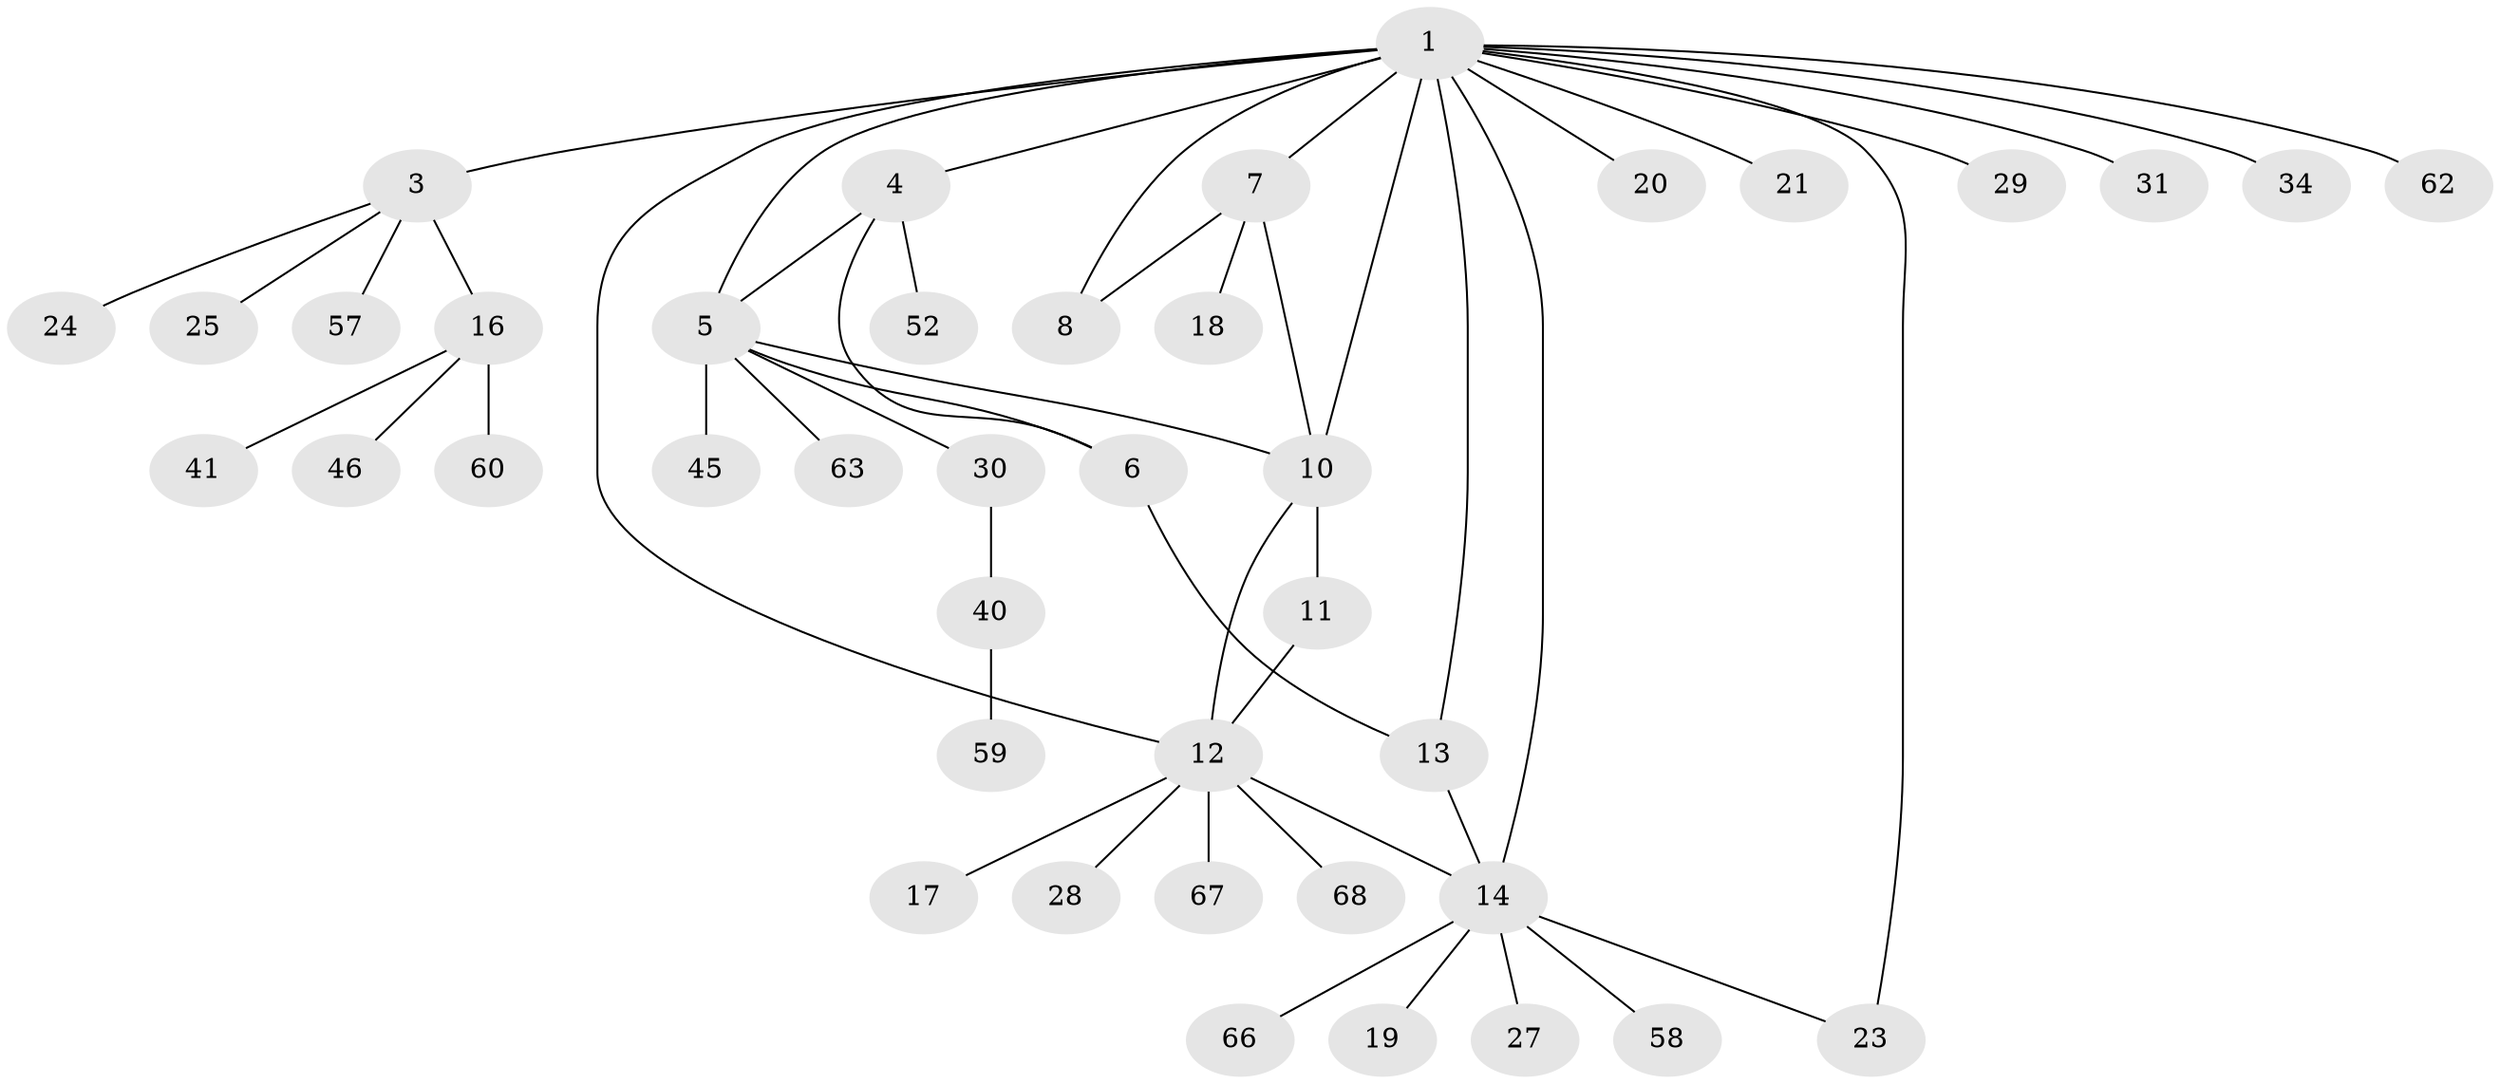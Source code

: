 // original degree distribution, {4: 0.07246376811594203, 5: 0.07246376811594203, 6: 0.014492753623188406, 8: 0.014492753623188406, 2: 0.2028985507246377, 14: 0.014492753623188406, 10: 0.014492753623188406, 9: 0.014492753623188406, 1: 0.5507246376811594, 3: 0.028985507246376812}
// Generated by graph-tools (version 1.1) at 2025/19/03/04/25 18:19:34]
// undirected, 41 vertices, 51 edges
graph export_dot {
graph [start="1"]
  node [color=gray90,style=filled];
  1 [super="+2"];
  3;
  4;
  5 [super="+35+42+26"];
  6 [super="+38+44"];
  7;
  8;
  10;
  11;
  12 [super="+54+39"];
  13 [super="+22"];
  14 [super="+69+15"];
  16 [super="+55+37+51"];
  17;
  18;
  19;
  20;
  21 [super="+36"];
  23;
  24;
  25;
  27;
  28 [super="+33"];
  29;
  30;
  31;
  34;
  40;
  41;
  45;
  46;
  52;
  57;
  58;
  59;
  60;
  62;
  63;
  66;
  67;
  68;
  1 -- 3 [weight=2];
  1 -- 5 [weight=2];
  1 -- 12;
  1 -- 4;
  1 -- 7;
  1 -- 8;
  1 -- 10;
  1 -- 13;
  1 -- 14;
  1 -- 20;
  1 -- 21;
  1 -- 23;
  1 -- 29;
  1 -- 31;
  1 -- 34;
  1 -- 62;
  3 -- 16;
  3 -- 24;
  3 -- 25;
  3 -- 57;
  4 -- 5;
  4 -- 6;
  4 -- 52;
  5 -- 6;
  5 -- 10;
  5 -- 63;
  5 -- 45;
  5 -- 30;
  6 -- 13;
  7 -- 8;
  7 -- 10;
  7 -- 18;
  10 -- 11;
  10 -- 12;
  11 -- 12;
  12 -- 14;
  12 -- 17;
  12 -- 28;
  12 -- 67;
  12 -- 68;
  13 -- 14 [weight=2];
  14 -- 23;
  14 -- 27;
  14 -- 58;
  14 -- 66;
  14 -- 19;
  16 -- 41;
  16 -- 60;
  16 -- 46;
  30 -- 40;
  40 -- 59;
}
